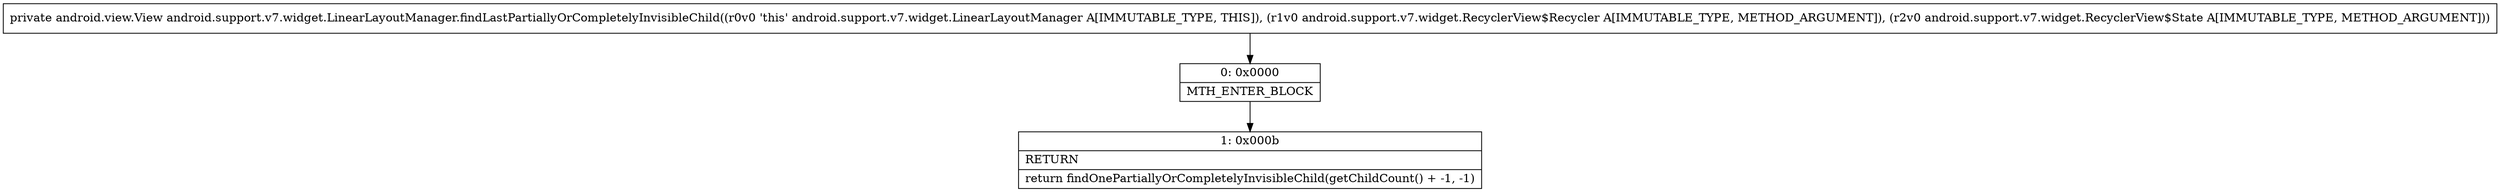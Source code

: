 digraph "CFG forandroid.support.v7.widget.LinearLayoutManager.findLastPartiallyOrCompletelyInvisibleChild(Landroid\/support\/v7\/widget\/RecyclerView$Recycler;Landroid\/support\/v7\/widget\/RecyclerView$State;)Landroid\/view\/View;" {
Node_0 [shape=record,label="{0\:\ 0x0000|MTH_ENTER_BLOCK\l}"];
Node_1 [shape=record,label="{1\:\ 0x000b|RETURN\l|return findOnePartiallyOrCompletelyInvisibleChild(getChildCount() + \-1, \-1)\l}"];
MethodNode[shape=record,label="{private android.view.View android.support.v7.widget.LinearLayoutManager.findLastPartiallyOrCompletelyInvisibleChild((r0v0 'this' android.support.v7.widget.LinearLayoutManager A[IMMUTABLE_TYPE, THIS]), (r1v0 android.support.v7.widget.RecyclerView$Recycler A[IMMUTABLE_TYPE, METHOD_ARGUMENT]), (r2v0 android.support.v7.widget.RecyclerView$State A[IMMUTABLE_TYPE, METHOD_ARGUMENT])) }"];
MethodNode -> Node_0;
Node_0 -> Node_1;
}

